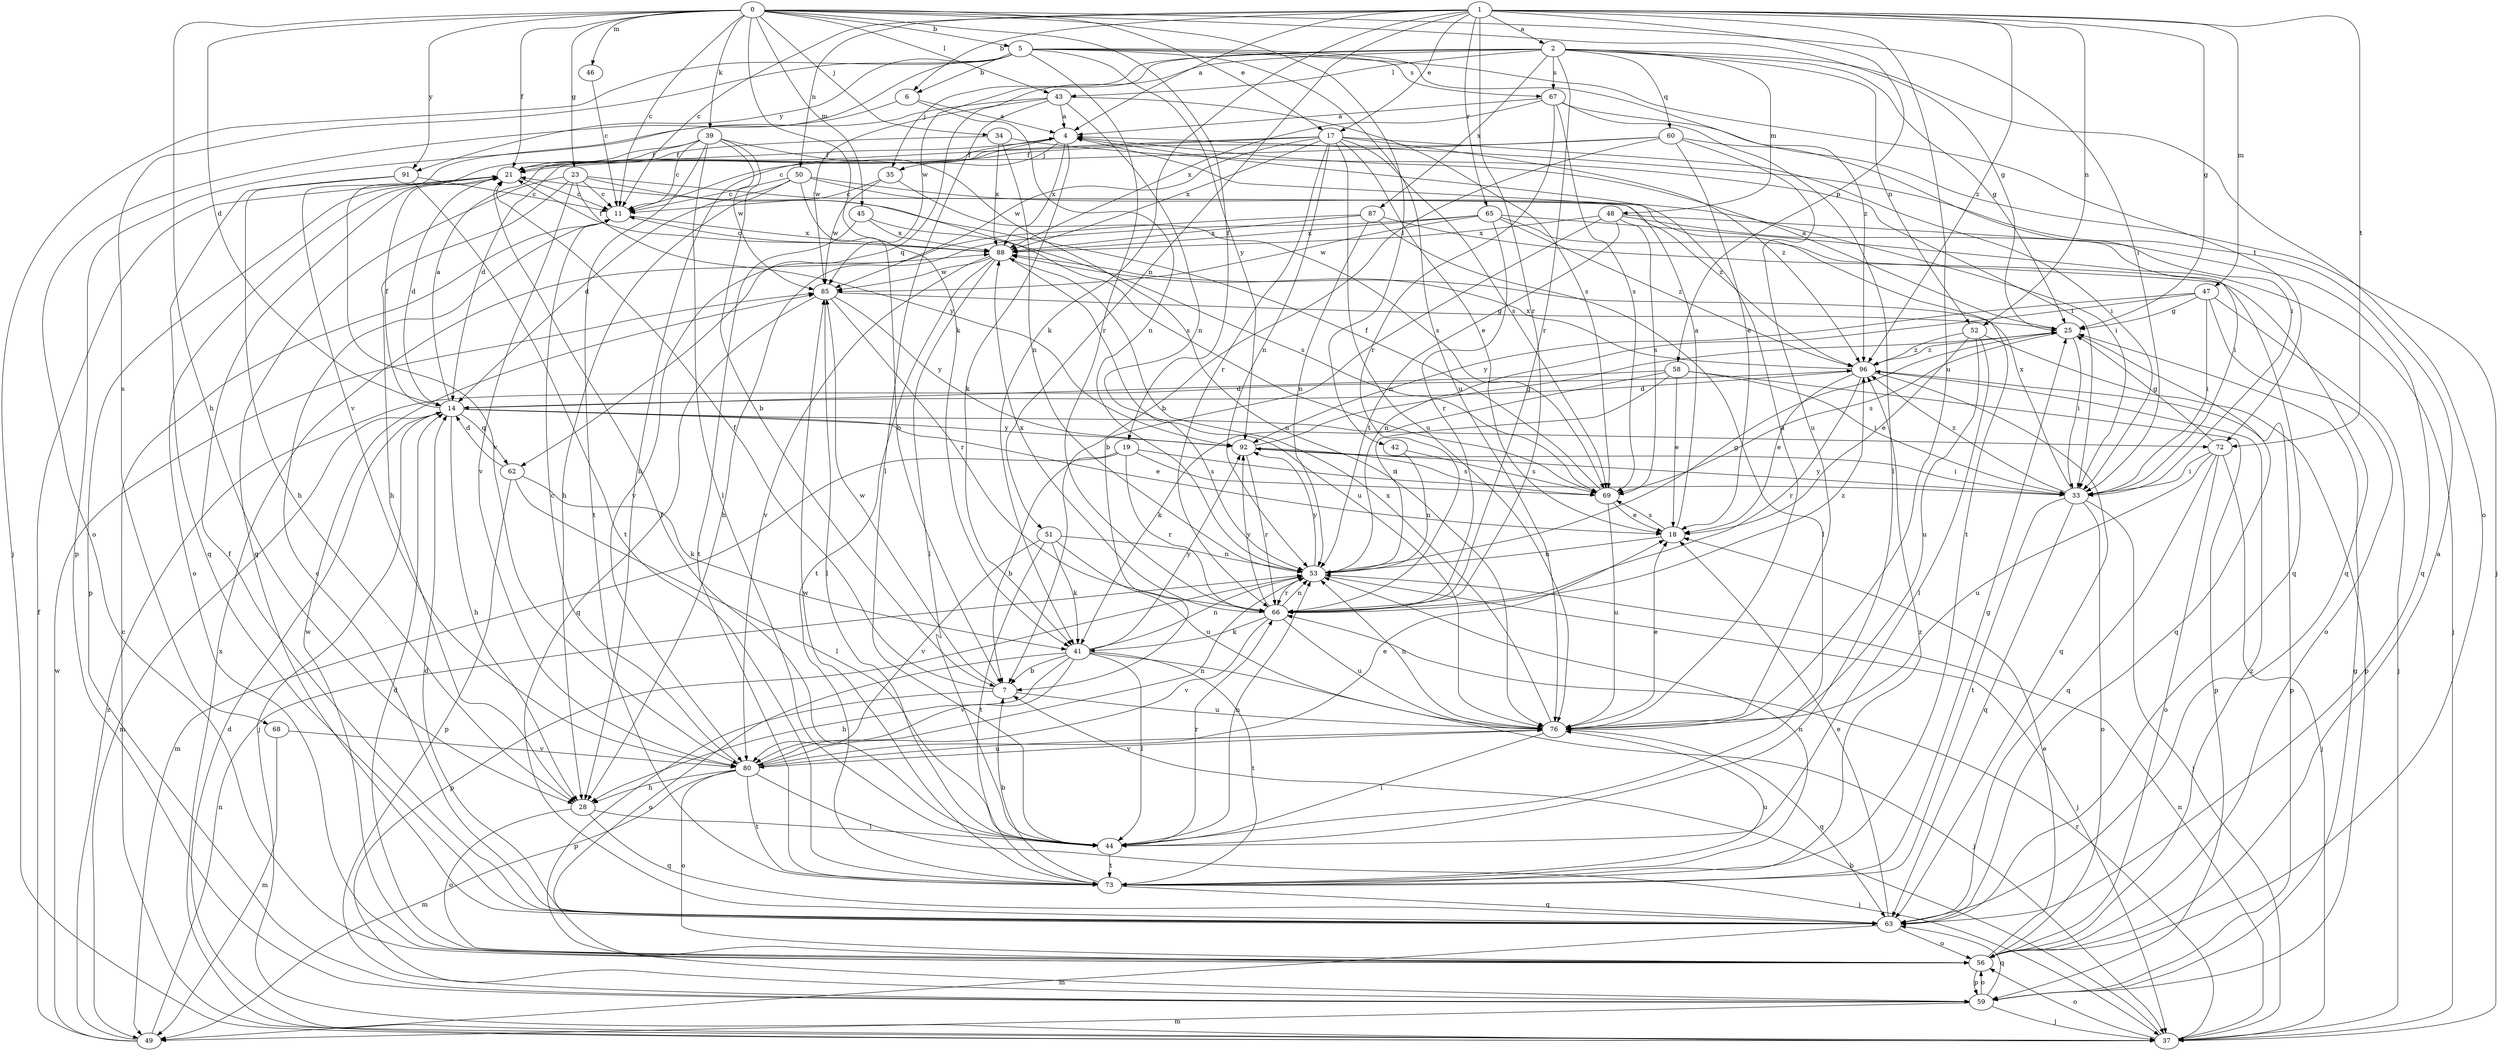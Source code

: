 strict digraph  {
0;
1;
2;
4;
5;
6;
7;
11;
14;
17;
18;
19;
21;
23;
25;
28;
33;
34;
35;
37;
39;
41;
42;
43;
44;
45;
46;
47;
48;
49;
50;
51;
52;
53;
56;
58;
59;
60;
62;
63;
65;
66;
67;
68;
69;
72;
73;
76;
80;
85;
87;
88;
91;
92;
96;
0 -> 5  [label=b];
0 -> 11  [label=c];
0 -> 14  [label=d];
0 -> 17  [label=e];
0 -> 19  [label=f];
0 -> 21  [label=f];
0 -> 23  [label=g];
0 -> 25  [label=g];
0 -> 28  [label=h];
0 -> 33  [label=i];
0 -> 34  [label=j];
0 -> 39  [label=k];
0 -> 41  [label=k];
0 -> 42  [label=l];
0 -> 43  [label=l];
0 -> 45  [label=m];
0 -> 46  [label=m];
0 -> 91  [label=y];
1 -> 2  [label=a];
1 -> 4  [label=a];
1 -> 6  [label=b];
1 -> 11  [label=c];
1 -> 17  [label=e];
1 -> 25  [label=g];
1 -> 41  [label=k];
1 -> 47  [label=m];
1 -> 50  [label=n];
1 -> 51  [label=n];
1 -> 52  [label=n];
1 -> 58  [label=p];
1 -> 65  [label=r];
1 -> 66  [label=r];
1 -> 72  [label=t];
1 -> 76  [label=u];
1 -> 96  [label=z];
2 -> 25  [label=g];
2 -> 35  [label=j];
2 -> 43  [label=l];
2 -> 48  [label=m];
2 -> 52  [label=n];
2 -> 56  [label=o];
2 -> 60  [label=q];
2 -> 62  [label=q];
2 -> 66  [label=r];
2 -> 67  [label=s];
2 -> 85  [label=w];
2 -> 87  [label=x];
4 -> 21  [label=f];
4 -> 28  [label=h];
4 -> 35  [label=j];
4 -> 41  [label=k];
4 -> 88  [label=x];
5 -> 6  [label=b];
5 -> 37  [label=j];
5 -> 66  [label=r];
5 -> 67  [label=s];
5 -> 68  [label=s];
5 -> 72  [label=t];
5 -> 76  [label=u];
5 -> 80  [label=v];
5 -> 91  [label=y];
5 -> 92  [label=y];
5 -> 96  [label=z];
6 -> 4  [label=a];
6 -> 53  [label=n];
6 -> 56  [label=o];
7 -> 21  [label=f];
7 -> 59  [label=p];
7 -> 76  [label=u];
7 -> 85  [label=w];
11 -> 88  [label=x];
14 -> 4  [label=a];
14 -> 18  [label=e];
14 -> 21  [label=f];
14 -> 28  [label=h];
14 -> 37  [label=j];
14 -> 49  [label=m];
14 -> 62  [label=q];
14 -> 72  [label=t];
14 -> 92  [label=y];
17 -> 14  [label=d];
17 -> 18  [label=e];
17 -> 21  [label=f];
17 -> 33  [label=i];
17 -> 53  [label=n];
17 -> 66  [label=r];
17 -> 69  [label=s];
17 -> 76  [label=u];
17 -> 85  [label=w];
17 -> 88  [label=x];
17 -> 96  [label=z];
18 -> 4  [label=a];
18 -> 53  [label=n];
18 -> 69  [label=s];
19 -> 7  [label=b];
19 -> 33  [label=i];
19 -> 49  [label=m];
19 -> 66  [label=r];
19 -> 69  [label=s];
21 -> 11  [label=c];
21 -> 14  [label=d];
21 -> 56  [label=o];
21 -> 59  [label=p];
23 -> 11  [label=c];
23 -> 28  [label=h];
23 -> 63  [label=q];
23 -> 69  [label=s];
23 -> 80  [label=v];
23 -> 92  [label=y];
23 -> 96  [label=z];
25 -> 4  [label=a];
25 -> 33  [label=i];
25 -> 63  [label=q];
25 -> 69  [label=s];
25 -> 96  [label=z];
28 -> 44  [label=l];
28 -> 56  [label=o];
28 -> 63  [label=q];
33 -> 37  [label=j];
33 -> 56  [label=o];
33 -> 63  [label=q];
33 -> 73  [label=t];
33 -> 88  [label=x];
33 -> 92  [label=y];
33 -> 96  [label=z];
34 -> 21  [label=f];
34 -> 33  [label=i];
34 -> 53  [label=n];
34 -> 88  [label=x];
35 -> 11  [label=c];
35 -> 69  [label=s];
35 -> 85  [label=w];
37 -> 7  [label=b];
37 -> 11  [label=c];
37 -> 14  [label=d];
37 -> 53  [label=n];
37 -> 56  [label=o];
37 -> 66  [label=r];
37 -> 88  [label=x];
39 -> 7  [label=b];
39 -> 11  [label=c];
39 -> 21  [label=f];
39 -> 44  [label=l];
39 -> 73  [label=t];
39 -> 76  [label=u];
39 -> 80  [label=v];
39 -> 85  [label=w];
41 -> 7  [label=b];
41 -> 28  [label=h];
41 -> 37  [label=j];
41 -> 44  [label=l];
41 -> 53  [label=n];
41 -> 56  [label=o];
41 -> 73  [label=t];
41 -> 80  [label=v];
41 -> 92  [label=y];
42 -> 53  [label=n];
42 -> 69  [label=s];
43 -> 4  [label=a];
43 -> 44  [label=l];
43 -> 53  [label=n];
43 -> 59  [label=p];
43 -> 69  [label=s];
43 -> 85  [label=w];
44 -> 21  [label=f];
44 -> 53  [label=n];
44 -> 66  [label=r];
44 -> 73  [label=t];
45 -> 69  [label=s];
45 -> 73  [label=t];
45 -> 88  [label=x];
46 -> 11  [label=c];
47 -> 25  [label=g];
47 -> 33  [label=i];
47 -> 37  [label=j];
47 -> 53  [label=n];
47 -> 56  [label=o];
47 -> 92  [label=y];
48 -> 7  [label=b];
48 -> 33  [label=i];
48 -> 53  [label=n];
48 -> 63  [label=q];
48 -> 69  [label=s];
48 -> 88  [label=x];
49 -> 21  [label=f];
49 -> 53  [label=n];
49 -> 85  [label=w];
49 -> 96  [label=z];
50 -> 7  [label=b];
50 -> 11  [label=c];
50 -> 14  [label=d];
50 -> 28  [label=h];
50 -> 33  [label=i];
50 -> 73  [label=t];
51 -> 41  [label=k];
51 -> 53  [label=n];
51 -> 73  [label=t];
51 -> 76  [label=u];
51 -> 80  [label=v];
52 -> 18  [label=e];
52 -> 44  [label=l];
52 -> 59  [label=p];
52 -> 76  [label=u];
52 -> 96  [label=z];
53 -> 25  [label=g];
53 -> 37  [label=j];
53 -> 59  [label=p];
53 -> 66  [label=r];
53 -> 92  [label=y];
56 -> 4  [label=a];
56 -> 14  [label=d];
56 -> 18  [label=e];
56 -> 59  [label=p];
56 -> 85  [label=w];
56 -> 96  [label=z];
58 -> 14  [label=d];
58 -> 18  [label=e];
58 -> 33  [label=i];
58 -> 41  [label=k];
58 -> 53  [label=n];
58 -> 59  [label=p];
59 -> 25  [label=g];
59 -> 37  [label=j];
59 -> 49  [label=m];
59 -> 56  [label=o];
59 -> 63  [label=q];
60 -> 7  [label=b];
60 -> 11  [label=c];
60 -> 18  [label=e];
60 -> 21  [label=f];
60 -> 33  [label=i];
60 -> 76  [label=u];
62 -> 14  [label=d];
62 -> 41  [label=k];
62 -> 44  [label=l];
62 -> 59  [label=p];
63 -> 11  [label=c];
63 -> 14  [label=d];
63 -> 18  [label=e];
63 -> 21  [label=f];
63 -> 49  [label=m];
63 -> 56  [label=o];
65 -> 28  [label=h];
65 -> 37  [label=j];
65 -> 63  [label=q];
65 -> 66  [label=r];
65 -> 85  [label=w];
65 -> 88  [label=x];
65 -> 96  [label=z];
66 -> 41  [label=k];
66 -> 53  [label=n];
66 -> 76  [label=u];
66 -> 80  [label=v];
66 -> 88  [label=x];
66 -> 92  [label=y];
66 -> 96  [label=z];
67 -> 4  [label=a];
67 -> 37  [label=j];
67 -> 44  [label=l];
67 -> 66  [label=r];
67 -> 69  [label=s];
67 -> 88  [label=x];
68 -> 49  [label=m];
68 -> 80  [label=v];
69 -> 18  [label=e];
69 -> 21  [label=f];
69 -> 76  [label=u];
72 -> 25  [label=g];
72 -> 33  [label=i];
72 -> 37  [label=j];
72 -> 56  [label=o];
72 -> 63  [label=q];
72 -> 76  [label=u];
73 -> 7  [label=b];
73 -> 25  [label=g];
73 -> 53  [label=n];
73 -> 63  [label=q];
73 -> 76  [label=u];
73 -> 85  [label=w];
73 -> 96  [label=z];
76 -> 4  [label=a];
76 -> 18  [label=e];
76 -> 44  [label=l];
76 -> 53  [label=n];
76 -> 63  [label=q];
76 -> 80  [label=v];
76 -> 88  [label=x];
80 -> 11  [label=c];
80 -> 18  [label=e];
80 -> 28  [label=h];
80 -> 37  [label=j];
80 -> 49  [label=m];
80 -> 53  [label=n];
80 -> 56  [label=o];
80 -> 73  [label=t];
80 -> 76  [label=u];
85 -> 25  [label=g];
85 -> 44  [label=l];
85 -> 63  [label=q];
85 -> 66  [label=r];
85 -> 92  [label=y];
87 -> 44  [label=l];
87 -> 53  [label=n];
87 -> 63  [label=q];
87 -> 80  [label=v];
87 -> 88  [label=x];
88 -> 11  [label=c];
88 -> 21  [label=f];
88 -> 44  [label=l];
88 -> 73  [label=t];
88 -> 76  [label=u];
88 -> 80  [label=v];
88 -> 85  [label=w];
91 -> 11  [label=c];
91 -> 28  [label=h];
91 -> 63  [label=q];
91 -> 73  [label=t];
92 -> 25  [label=g];
92 -> 33  [label=i];
92 -> 66  [label=r];
92 -> 69  [label=s];
96 -> 14  [label=d];
96 -> 18  [label=e];
96 -> 59  [label=p];
96 -> 63  [label=q];
96 -> 66  [label=r];
96 -> 88  [label=x];
}
